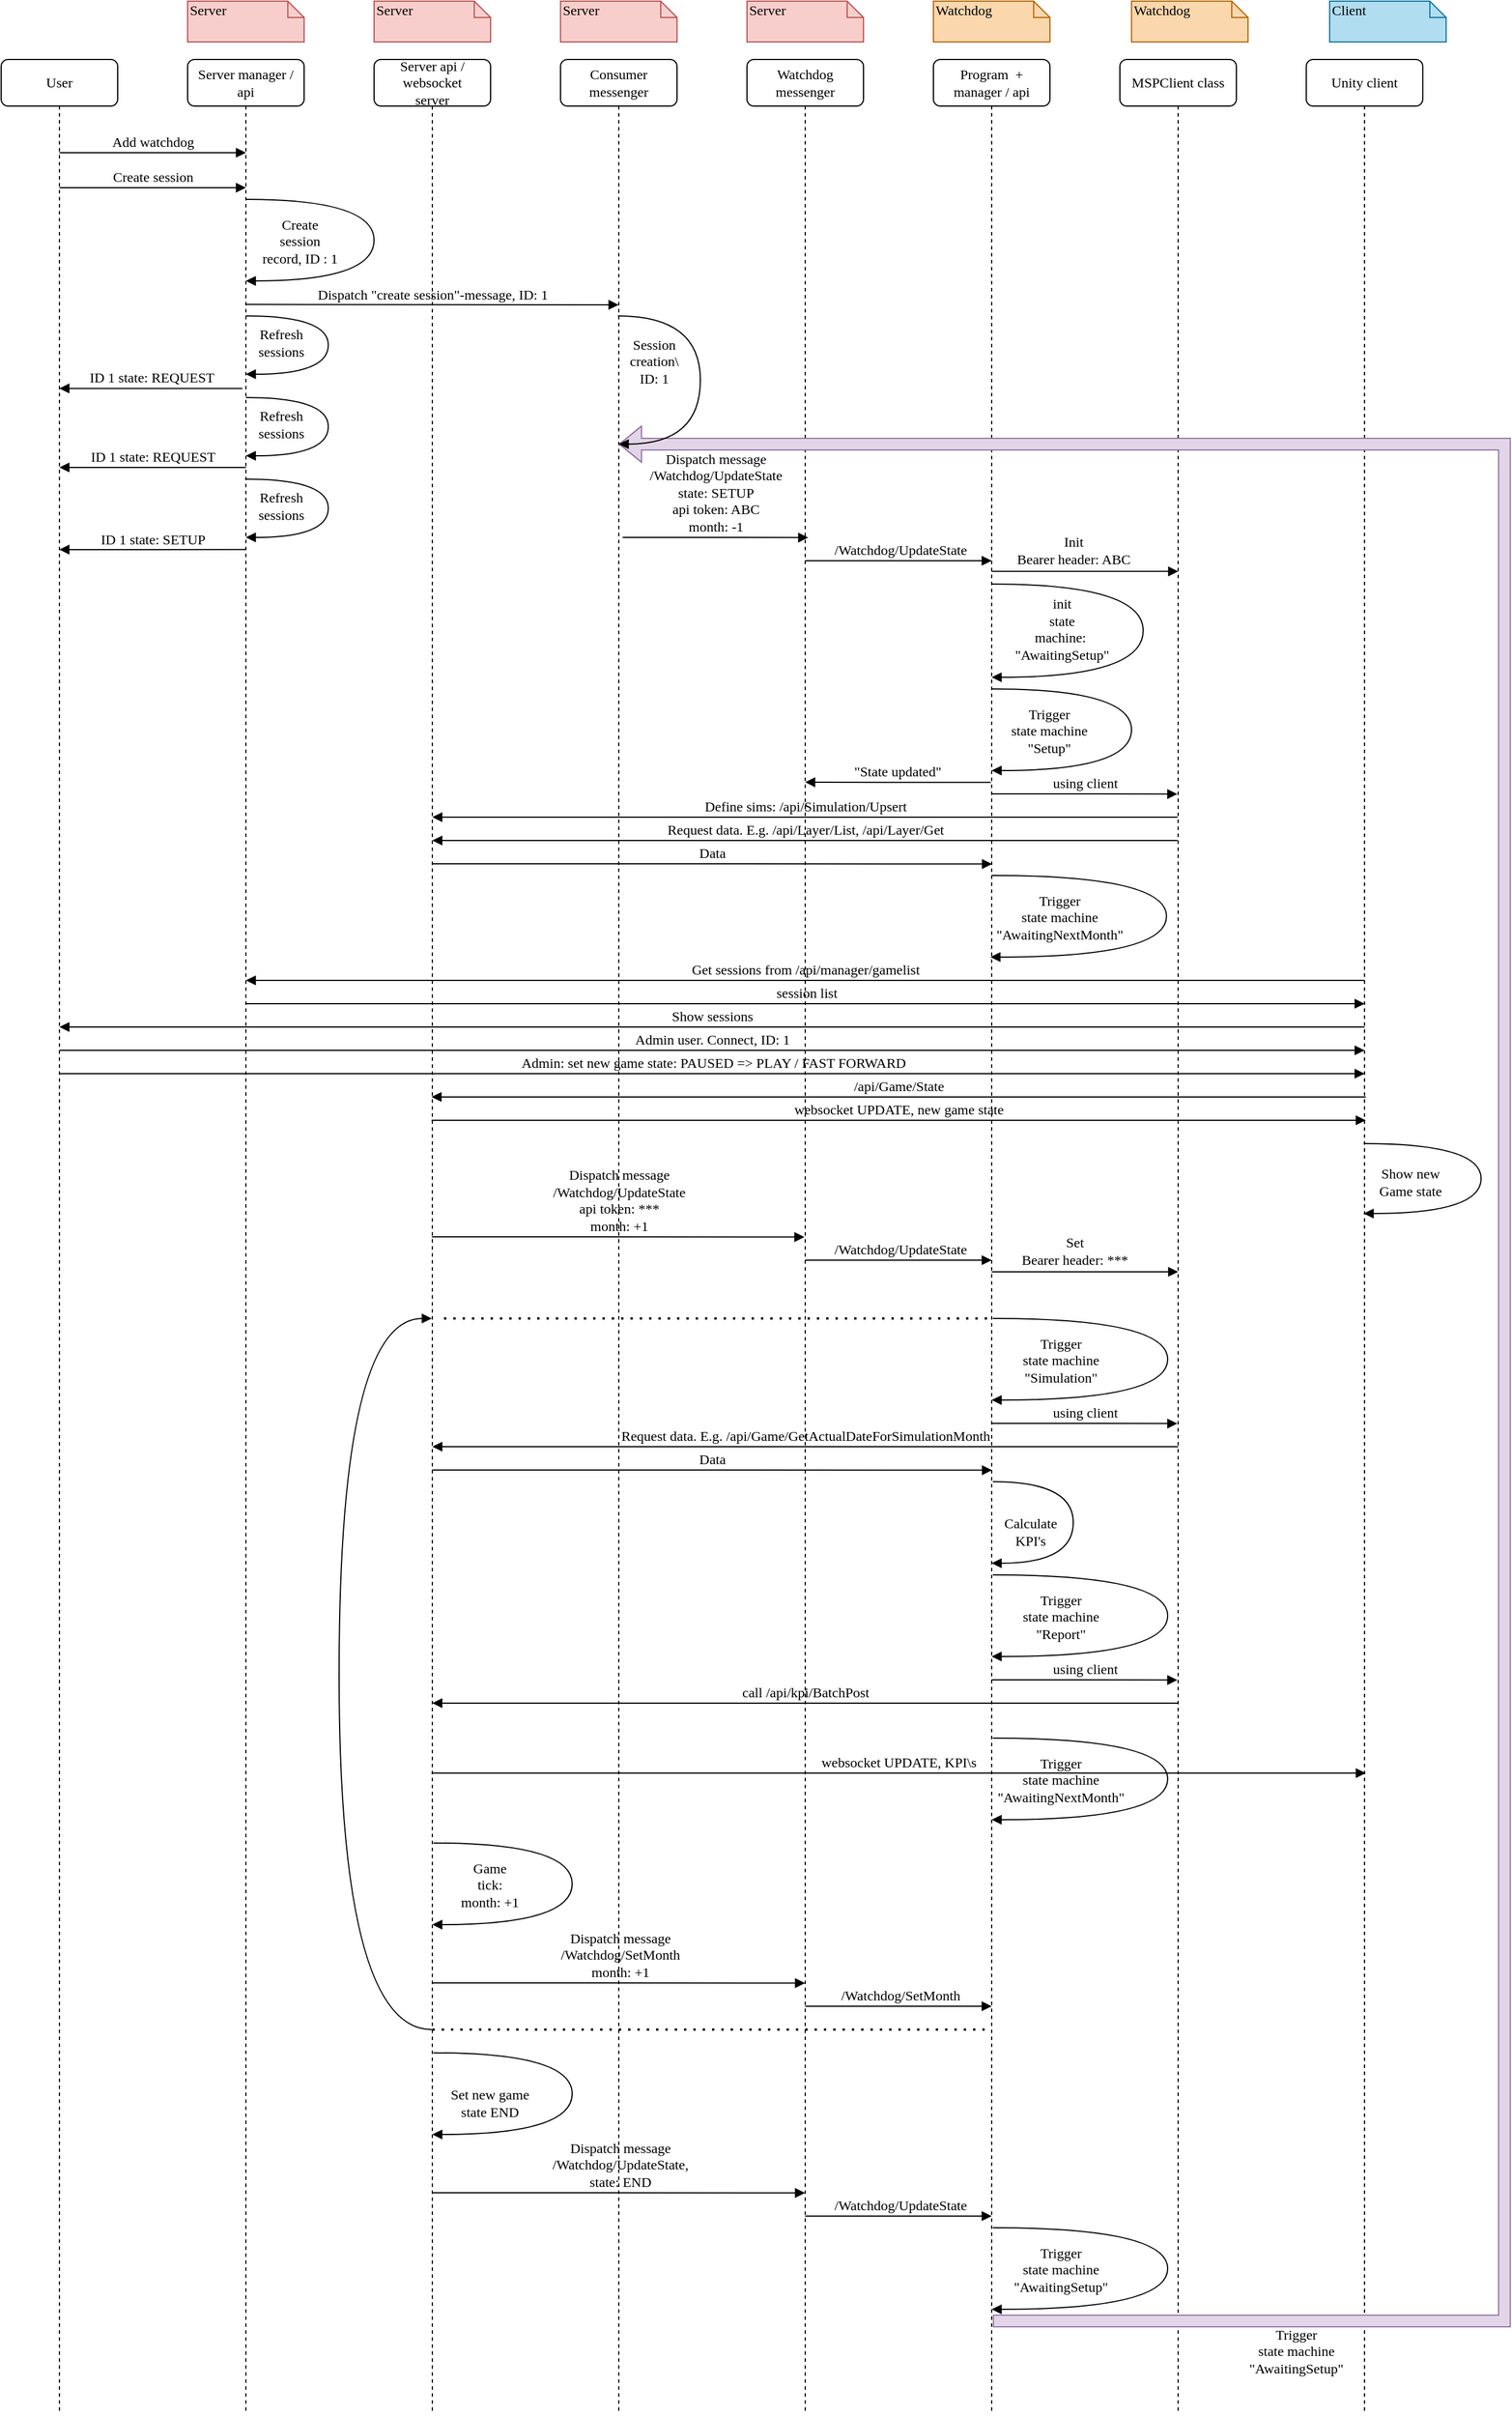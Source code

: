 <mxfile version="24.7.17">
  <diagram name="Page-1" id="13e1069c-82ec-6db2-03f1-153e76fe0fe0">
    <mxGraphModel grid="1" page="1" gridSize="10" guides="1" tooltips="1" connect="1" arrows="1" fold="1" pageScale="1" pageWidth="1100" pageHeight="850" background="none" math="0" shadow="0">
      <root>
        <mxCell id="0" />
        <mxCell id="1" parent="0" />
        <mxCell id="7baba1c4bc27f4b0-2" value="Consumer messenger" style="shape=umlLifeline;perimeter=lifelinePerimeter;whiteSpace=wrap;html=1;container=1;collapsible=0;recursiveResize=0;outlineConnect=0;rounded=1;shadow=0;comic=0;labelBackgroundColor=none;strokeWidth=1;fontFamily=Verdana;fontSize=12;align=center;" vertex="1" parent="1">
          <mxGeometry x="430" y="80" width="100" height="2020" as="geometry" />
        </mxCell>
        <mxCell id="kc0BTYQQ7WMuLZMwDxTh-56" value="&lt;div&gt;Dispatch message&lt;/div&gt;&lt;div&gt;/Watchdog/UpdateState&lt;/div&gt;&lt;div&gt;api token: ***&lt;br&gt;&lt;/div&gt;&lt;div&gt;month: +1&lt;/div&gt;" style="html=1;verticalAlign=bottom;endArrow=block;labelBackgroundColor=none;fontFamily=Verdana;fontSize=12;edgeStyle=elbowEdgeStyle;elbow=horizontal;" edge="1" parent="7baba1c4bc27f4b0-2">
          <mxGeometry x="0.004" relative="1" as="geometry">
            <mxPoint x="-110.333" y="1010" as="sourcePoint" />
            <mxPoint x="209.25" y="1010.176" as="targetPoint" />
            <mxPoint as="offset" />
            <Array as="points">
              <mxPoint x="10" y="1010" />
            </Array>
          </mxGeometry>
        </mxCell>
        <mxCell id="kc0BTYQQ7WMuLZMwDxTh-63" value="Data" style="html=1;verticalAlign=bottom;endArrow=block;labelBackgroundColor=none;fontFamily=Verdana;fontSize=12;edgeStyle=elbowEdgeStyle;elbow=horizontal;" edge="1" parent="7baba1c4bc27f4b0-2">
          <mxGeometry x="0.001" relative="1" as="geometry">
            <mxPoint x="-110" y="1210" as="sourcePoint" />
            <mxPoint x="370.25" y="1210.176" as="targetPoint" />
            <mxPoint as="offset" />
            <Array as="points">
              <mxPoint x="101" y="1210" />
            </Array>
          </mxGeometry>
        </mxCell>
        <mxCell id="kc0BTYQQ7WMuLZMwDxTh-95" value="" style="endArrow=none;dashed=1;html=1;dashPattern=1 3;strokeWidth=2;rounded=0;" edge="1" parent="7baba1c4bc27f4b0-2" target="7baba1c4bc27f4b0-3">
          <mxGeometry width="50" height="50" relative="1" as="geometry">
            <mxPoint x="-100" y="1080" as="sourcePoint" />
            <mxPoint x="240.5" y="1080" as="targetPoint" />
          </mxGeometry>
        </mxCell>
        <mxCell id="7baba1c4bc27f4b0-3" value="&lt;div&gt;Program&amp;nbsp; + manager / api&lt;/div&gt;" style="shape=umlLifeline;perimeter=lifelinePerimeter;whiteSpace=wrap;html=1;container=1;collapsible=0;recursiveResize=0;outlineConnect=0;rounded=1;shadow=0;comic=0;labelBackgroundColor=none;strokeWidth=1;fontFamily=Verdana;fontSize=12;align=center;" vertex="1" parent="1">
          <mxGeometry x="750" y="80" width="100" height="2020" as="geometry" />
        </mxCell>
        <mxCell id="kc0BTYQQ7WMuLZMwDxTh-59" value="&lt;div&gt;Trigger&lt;/div&gt;&lt;div&gt;state machine&lt;/div&gt;&lt;div&gt;&quot;Simulation&quot;&lt;br&gt;&lt;/div&gt;" style="html=1;verticalAlign=bottom;endArrow=block;labelBackgroundColor=none;fontFamily=Verdana;fontSize=12;elbow=vertical;edgeStyle=orthogonalEdgeStyle;curved=1;" edge="1" parent="7baba1c4bc27f4b0-3">
          <mxGeometry x="0.684" y="-10" relative="1" as="geometry">
            <mxPoint x="51.004" y="1079.999" as="sourcePoint" />
            <mxPoint x="50" y="1150" as="targetPoint" />
            <Array as="points">
              <mxPoint x="201.06" y="1080" />
              <mxPoint x="201.06" y="1150" />
            </Array>
            <mxPoint as="offset" />
          </mxGeometry>
        </mxCell>
        <mxCell id="7baba1c4bc27f4b0-4" value="MSPClient class" style="shape=umlLifeline;perimeter=lifelinePerimeter;whiteSpace=wrap;html=1;container=1;collapsible=0;recursiveResize=0;outlineConnect=0;rounded=1;shadow=0;comic=0;labelBackgroundColor=none;strokeWidth=1;fontFamily=Verdana;fontSize=12;align=center;" vertex="1" parent="1">
          <mxGeometry x="910" y="80" width="100" height="2020" as="geometry" />
        </mxCell>
        <mxCell id="kc0BTYQQ7WMuLZMwDxTh-48" value="using client" style="html=1;verticalAlign=bottom;endArrow=block;labelBackgroundColor=none;fontFamily=Verdana;fontSize=12;edgeStyle=elbowEdgeStyle;elbow=horizontal;" edge="1" parent="7baba1c4bc27f4b0-4">
          <mxGeometry x="0.001" relative="1" as="geometry">
            <mxPoint x="-110" y="630" as="sourcePoint" />
            <mxPoint x="49.25" y="630.176" as="targetPoint" />
            <mxPoint as="offset" />
          </mxGeometry>
        </mxCell>
        <mxCell id="kc0BTYQQ7WMuLZMwDxTh-49" value="Get sessions from /api/manager/gamelist" style="html=1;verticalAlign=bottom;endArrow=block;labelBackgroundColor=none;fontFamily=Verdana;fontSize=12;edgeStyle=elbowEdgeStyle;elbow=horizontal;" edge="1" parent="7baba1c4bc27f4b0-4" target="7baba1c4bc27f4b0-8">
          <mxGeometry x="0.001" relative="1" as="geometry">
            <mxPoint x="210" y="790" as="sourcePoint" />
            <mxPoint x="-430" y="790" as="targetPoint" />
            <mxPoint as="offset" />
            <Array as="points">
              <mxPoint x="-220" y="790" />
            </Array>
          </mxGeometry>
        </mxCell>
        <mxCell id="kc0BTYQQ7WMuLZMwDxTh-54" value="/api/Game/State" style="html=1;verticalAlign=bottom;endArrow=block;labelBackgroundColor=none;fontFamily=Verdana;fontSize=12;edgeStyle=elbowEdgeStyle;elbow=horizontal;" edge="1" parent="7baba1c4bc27f4b0-4">
          <mxGeometry x="0.001" relative="1" as="geometry">
            <mxPoint x="211" y="890" as="sourcePoint" />
            <mxPoint x="-590.676" y="890" as="targetPoint" />
            <mxPoint as="offset" />
            <Array as="points">
              <mxPoint x="-219" y="890" />
            </Array>
          </mxGeometry>
        </mxCell>
        <mxCell id="kc0BTYQQ7WMuLZMwDxTh-58" value="Set&lt;div&gt;Bearer header: ***&lt;br&gt;&lt;/div&gt;" style="html=1;verticalAlign=bottom;endArrow=block;labelBackgroundColor=none;fontFamily=Verdana;fontSize=12;edgeStyle=elbowEdgeStyle;elbow=horizontal;" edge="1" parent="7baba1c4bc27f4b0-4">
          <mxGeometry x="-0.118" y="1" relative="1" as="geometry">
            <mxPoint x="-110" y="1040" as="sourcePoint" />
            <mxPoint x="50" y="1040" as="targetPoint" />
            <mxPoint as="offset" />
          </mxGeometry>
        </mxCell>
        <mxCell id="kc0BTYQQ7WMuLZMwDxTh-64" value="&lt;div&gt;Calculate&lt;/div&gt;&lt;div&gt;KPI&#39;s&lt;/div&gt;" style="html=1;verticalAlign=bottom;endArrow=block;labelBackgroundColor=none;fontFamily=Verdana;fontSize=12;elbow=vertical;edgeStyle=orthogonalEdgeStyle;curved=1;" edge="1" parent="7baba1c4bc27f4b0-4">
          <mxGeometry x="0.683" y="-10" relative="1" as="geometry">
            <mxPoint x="-108.996" y="1219.999" as="sourcePoint" />
            <mxPoint x="-110" y="1290" as="targetPoint" />
            <Array as="points">
              <mxPoint x="-40" y="1220" />
              <mxPoint x="-40" y="1290" />
            </Array>
            <mxPoint as="offset" />
          </mxGeometry>
        </mxCell>
        <mxCell id="kc0BTYQQ7WMuLZMwDxTh-65" value="&lt;div&gt;Trigger&lt;/div&gt;&lt;div&gt;state machine&lt;/div&gt;&lt;div&gt;&quot;Report&quot;&lt;br&gt;&lt;/div&gt;" style="html=1;verticalAlign=bottom;endArrow=block;labelBackgroundColor=none;fontFamily=Verdana;fontSize=12;elbow=vertical;edgeStyle=orthogonalEdgeStyle;curved=1;" edge="1" parent="7baba1c4bc27f4b0-4">
          <mxGeometry x="0.684" y="-10" relative="1" as="geometry">
            <mxPoint x="-108.996" y="1299.999" as="sourcePoint" />
            <mxPoint x="-110" y="1370" as="targetPoint" />
            <Array as="points">
              <mxPoint x="41.06" y="1300" />
              <mxPoint x="41.06" y="1370" />
            </Array>
            <mxPoint as="offset" />
          </mxGeometry>
        </mxCell>
        <mxCell id="kc0BTYQQ7WMuLZMwDxTh-70" value="&lt;div&gt;Trigger&lt;/div&gt;&lt;div&gt;state machine&lt;/div&gt;&lt;div&gt;&quot;AwaitingNextMonth&quot;&lt;br&gt;&lt;/div&gt;" style="html=1;verticalAlign=bottom;endArrow=block;labelBackgroundColor=none;fontFamily=Verdana;fontSize=12;elbow=vertical;edgeStyle=orthogonalEdgeStyle;curved=1;" edge="1" parent="7baba1c4bc27f4b0-4">
          <mxGeometry x="0.684" y="-10" relative="1" as="geometry">
            <mxPoint x="-108.996" y="1439.999" as="sourcePoint" />
            <mxPoint x="-110" y="1510" as="targetPoint" />
            <Array as="points">
              <mxPoint x="41.06" y="1440" />
              <mxPoint x="41.06" y="1510" />
            </Array>
            <mxPoint as="offset" />
          </mxGeometry>
        </mxCell>
        <mxCell id="7baba1c4bc27f4b0-5" value="&lt;div&gt;User&lt;/div&gt;" style="shape=umlLifeline;perimeter=lifelinePerimeter;whiteSpace=wrap;html=1;container=1;collapsible=0;recursiveResize=0;outlineConnect=0;rounded=1;shadow=0;comic=0;labelBackgroundColor=none;strokeWidth=1;fontFamily=Verdana;fontSize=12;align=center;" vertex="1" parent="1">
          <mxGeometry x="-50" y="80" width="100" height="2020" as="geometry" />
        </mxCell>
        <mxCell id="7baba1c4bc27f4b0-8" value="&lt;div&gt;Server manager / api&lt;br&gt;&lt;/div&gt;" style="shape=umlLifeline;perimeter=lifelinePerimeter;whiteSpace=wrap;html=1;container=1;collapsible=0;recursiveResize=0;outlineConnect=0;rounded=1;shadow=0;comic=0;labelBackgroundColor=none;strokeWidth=1;fontFamily=Verdana;fontSize=12;align=center;" vertex="1" parent="1">
          <mxGeometry x="110" y="80" width="100" height="2020" as="geometry" />
        </mxCell>
        <mxCell id="kc0BTYQQ7WMuLZMwDxTh-1" value="Add watchdog" style="html=1;verticalAlign=bottom;endArrow=block;labelBackgroundColor=none;fontFamily=Verdana;fontSize=12;edgeStyle=elbowEdgeStyle;elbow=vertical;" edge="1" parent="7baba1c4bc27f4b0-8">
          <mxGeometry x="-0.002" relative="1" as="geometry">
            <mxPoint x="-110" y="80" as="sourcePoint" />
            <mxPoint x="50" y="80" as="targetPoint" />
            <mxPoint as="offset" />
          </mxGeometry>
        </mxCell>
        <mxCell id="kc0BTYQQ7WMuLZMwDxTh-4" value="Create session" style="html=1;verticalAlign=bottom;endArrow=block;labelBackgroundColor=none;fontFamily=Verdana;fontSize=12;edgeStyle=elbowEdgeStyle;elbow=vertical;" edge="1" parent="7baba1c4bc27f4b0-8">
          <mxGeometry relative="1" as="geometry">
            <mxPoint x="-110" y="110" as="sourcePoint" />
            <mxPoint x="50" y="110" as="targetPoint" />
            <mxPoint as="offset" />
          </mxGeometry>
        </mxCell>
        <mxCell id="kc0BTYQQ7WMuLZMwDxTh-19" value="&lt;div&gt;Refresh&lt;/div&gt;&lt;div&gt;sessions&lt;br&gt;&lt;/div&gt;" style="html=1;verticalAlign=bottom;endArrow=block;labelBackgroundColor=none;fontFamily=Verdana;fontSize=12;elbow=vertical;edgeStyle=orthogonalEdgeStyle;curved=1;" edge="1" parent="7baba1c4bc27f4b0-8">
          <mxGeometry x="0.685" y="-10" relative="1" as="geometry">
            <mxPoint x="50.004" y="219.999" as="sourcePoint" />
            <mxPoint x="50.004" y="269.999" as="targetPoint" />
            <Array as="points">
              <mxPoint x="120.68" y="219.94" />
              <mxPoint x="120.68" y="269.94" />
            </Array>
            <mxPoint as="offset" />
          </mxGeometry>
        </mxCell>
        <mxCell id="kc0BTYQQ7WMuLZMwDxTh-22" value="&lt;div&gt;Refresh&lt;/div&gt;&lt;div&gt;sessions&lt;br&gt;&lt;/div&gt;" style="html=1;verticalAlign=bottom;endArrow=block;labelBackgroundColor=none;fontFamily=Verdana;fontSize=12;elbow=vertical;edgeStyle=orthogonalEdgeStyle;curved=1;" edge="1" parent="7baba1c4bc27f4b0-8">
          <mxGeometry x="0.684" y="-10" relative="1" as="geometry">
            <mxPoint x="50.004" y="289.999" as="sourcePoint" />
            <mxPoint x="50.004" y="339.999" as="targetPoint" />
            <Array as="points">
              <mxPoint x="120.68" y="289.94" />
              <mxPoint x="120.68" y="339.94" />
            </Array>
            <mxPoint as="offset" />
          </mxGeometry>
        </mxCell>
        <mxCell id="kc0BTYQQ7WMuLZMwDxTh-25" value="ID 1 state: SETUP" style="html=1;verticalAlign=bottom;endArrow=block;labelBackgroundColor=none;fontFamily=Verdana;fontSize=12;edgeStyle=elbowEdgeStyle;elbow=vertical;" edge="1" parent="7baba1c4bc27f4b0-8">
          <mxGeometry x="-0.002" relative="1" as="geometry">
            <mxPoint x="50" y="420.41" as="sourcePoint" />
            <mxPoint x="-110" y="420.41" as="targetPoint" />
            <mxPoint as="offset" />
          </mxGeometry>
        </mxCell>
        <mxCell id="kc0BTYQQ7WMuLZMwDxTh-27" value="ID 1 state: REQUEST" style="html=1;verticalAlign=bottom;endArrow=block;labelBackgroundColor=none;fontFamily=Verdana;fontSize=12;edgeStyle=elbowEdgeStyle;elbow=horizontal;" edge="1" parent="7baba1c4bc27f4b0-8" target="7baba1c4bc27f4b0-5">
          <mxGeometry x="-0.002" relative="1" as="geometry">
            <mxPoint x="47" y="282.23" as="sourcePoint" />
            <mxPoint x="-113" y="282.23" as="targetPoint" />
            <mxPoint as="offset" />
            <Array as="points">
              <mxPoint x="-110" y="270" />
            </Array>
          </mxGeometry>
        </mxCell>
        <mxCell id="kc0BTYQQ7WMuLZMwDxTh-28" value="ID 1 state: REQUEST" style="html=1;verticalAlign=bottom;endArrow=block;labelBackgroundColor=none;fontFamily=Verdana;fontSize=12;edgeStyle=elbowEdgeStyle;elbow=vertical;" edge="1" parent="7baba1c4bc27f4b0-8">
          <mxGeometry x="-0.002" relative="1" as="geometry">
            <mxPoint x="50" y="350" as="sourcePoint" />
            <mxPoint x="-110" y="350" as="targetPoint" />
            <mxPoint as="offset" />
          </mxGeometry>
        </mxCell>
        <mxCell id="7baba1c4bc27f4b0-40" value="Server" style="shape=note;whiteSpace=wrap;html=1;size=14;verticalAlign=top;align=left;spacingTop=-6;rounded=0;shadow=0;comic=0;labelBackgroundColor=none;strokeWidth=1;fontFamily=Verdana;fontSize=12;fillColor=#f8cecc;strokeColor=#b85450;" vertex="1" parent="1">
          <mxGeometry x="110" y="30" width="100" height="35" as="geometry" />
        </mxCell>
        <mxCell id="7baba1c4bc27f4b0-41" value="Server" style="shape=note;whiteSpace=wrap;html=1;size=14;verticalAlign=top;align=left;spacingTop=-6;rounded=0;shadow=0;comic=0;labelBackgroundColor=none;strokeWidth=1;fontFamily=Verdana;fontSize=12;fillColor=#f8cecc;strokeColor=#b85450;" vertex="1" parent="1">
          <mxGeometry x="430" y="30" width="100" height="35" as="geometry" />
        </mxCell>
        <mxCell id="7baba1c4bc27f4b0-42" value="Watchdog" style="shape=note;whiteSpace=wrap;html=1;size=14;verticalAlign=top;align=left;spacingTop=-6;rounded=0;shadow=0;comic=0;labelBackgroundColor=none;strokeWidth=1;fontFamily=Verdana;fontSize=12;fillColor=#fad7ac;strokeColor=#b46504;" vertex="1" parent="1">
          <mxGeometry x="750" y="30" width="100" height="35" as="geometry" />
        </mxCell>
        <mxCell id="7baba1c4bc27f4b0-43" value="Watchdog" style="shape=note;whiteSpace=wrap;html=1;size=14;verticalAlign=top;align=left;spacingTop=-6;rounded=0;shadow=0;comic=0;labelBackgroundColor=none;strokeWidth=1;fontFamily=Verdana;fontSize=12;fillColor=#fad7ac;strokeColor=#b46504;" vertex="1" parent="1">
          <mxGeometry x="920" y="30" width="100" height="35" as="geometry" />
        </mxCell>
        <mxCell id="kc0BTYQQ7WMuLZMwDxTh-6" value="&lt;div&gt;Server api / &lt;br&gt;&lt;/div&gt;&lt;div&gt;websocket&lt;/div&gt;&lt;div&gt;server&lt;br&gt;&lt;/div&gt;" style="shape=umlLifeline;perimeter=lifelinePerimeter;whiteSpace=wrap;html=1;container=1;collapsible=0;recursiveResize=0;outlineConnect=0;rounded=1;shadow=0;comic=0;labelBackgroundColor=none;strokeWidth=1;fontFamily=Verdana;fontSize=12;align=center;" vertex="1" parent="1">
          <mxGeometry x="270" y="80" width="100" height="2020" as="geometry" />
        </mxCell>
        <mxCell id="kc0BTYQQ7WMuLZMwDxTh-12" value="Dispatch &quot;create session&quot;-message, ID: 1" style="html=1;verticalAlign=bottom;endArrow=block;labelBackgroundColor=none;fontFamily=Verdana;fontSize=12;edgeStyle=elbowEdgeStyle;elbow=vertical;" edge="1" parent="kc0BTYQQ7WMuLZMwDxTh-6">
          <mxGeometry x="0.001" relative="1" as="geometry">
            <mxPoint x="-109.75" y="210.18" as="sourcePoint" />
            <mxPoint x="209.75" y="210.356" as="targetPoint" />
            <mxPoint as="offset" />
          </mxGeometry>
        </mxCell>
        <mxCell id="kc0BTYQQ7WMuLZMwDxTh-7" value="Server" style="shape=note;whiteSpace=wrap;html=1;size=14;verticalAlign=top;align=left;spacingTop=-6;rounded=0;shadow=0;comic=0;labelBackgroundColor=none;strokeWidth=1;fontFamily=Verdana;fontSize=12;fillColor=#f8cecc;strokeColor=#b85450;" vertex="1" parent="1">
          <mxGeometry x="270" y="30" width="100" height="35" as="geometry" />
        </mxCell>
        <mxCell id="kc0BTYQQ7WMuLZMwDxTh-8" value="Watchdog messenger" style="shape=umlLifeline;perimeter=lifelinePerimeter;whiteSpace=wrap;html=1;container=1;collapsible=0;recursiveResize=0;outlineConnect=0;rounded=1;shadow=0;comic=0;labelBackgroundColor=none;strokeWidth=1;fontFamily=Verdana;fontSize=12;align=center;" vertex="1" parent="1">
          <mxGeometry x="590" y="80" width="100" height="2020" as="geometry" />
        </mxCell>
        <mxCell id="kc0BTYQQ7WMuLZMwDxTh-35" value="&quot;State updated&quot;" style="html=1;verticalAlign=bottom;endArrow=block;labelBackgroundColor=none;fontFamily=Verdana;fontSize=12;edgeStyle=elbowEdgeStyle;elbow=horizontal;" edge="1" parent="kc0BTYQQ7WMuLZMwDxTh-8">
          <mxGeometry x="0.001" relative="1" as="geometry">
            <mxPoint x="209.25" y="620.176" as="sourcePoint" />
            <mxPoint x="50" y="620" as="targetPoint" />
            <mxPoint as="offset" />
          </mxGeometry>
        </mxCell>
        <mxCell id="kc0BTYQQ7WMuLZMwDxTh-45" value="Data" style="html=1;verticalAlign=bottom;endArrow=block;labelBackgroundColor=none;fontFamily=Verdana;fontSize=12;edgeStyle=elbowEdgeStyle;elbow=horizontal;" edge="1" parent="kc0BTYQQ7WMuLZMwDxTh-8">
          <mxGeometry x="0.001" relative="1" as="geometry">
            <mxPoint x="-270" y="690" as="sourcePoint" />
            <mxPoint x="210.25" y="690.176" as="targetPoint" />
            <mxPoint as="offset" />
            <Array as="points">
              <mxPoint x="-59" y="690" />
            </Array>
          </mxGeometry>
        </mxCell>
        <mxCell id="kc0BTYQQ7WMuLZMwDxTh-50" value="session list" style="html=1;verticalAlign=bottom;endArrow=block;labelBackgroundColor=none;fontFamily=Verdana;fontSize=12;edgeStyle=elbowEdgeStyle;elbow=horizontal;" edge="1" parent="kc0BTYQQ7WMuLZMwDxTh-8">
          <mxGeometry x="0.001" relative="1" as="geometry">
            <mxPoint x="-430" y="810" as="sourcePoint" />
            <mxPoint x="530" y="810" as="targetPoint" />
            <mxPoint as="offset" />
            <Array as="points">
              <mxPoint x="100" y="810" />
            </Array>
          </mxGeometry>
        </mxCell>
        <mxCell id="kc0BTYQQ7WMuLZMwDxTh-57" value="&amp;nbsp;/Watchdog/UpdateState" style="html=1;verticalAlign=bottom;endArrow=block;labelBackgroundColor=none;fontFamily=Verdana;fontSize=12;edgeStyle=elbowEdgeStyle;elbow=vertical;" edge="1" parent="kc0BTYQQ7WMuLZMwDxTh-8">
          <mxGeometry relative="1" as="geometry">
            <mxPoint x="50" y="1030" as="sourcePoint" />
            <mxPoint x="210" y="1030" as="targetPoint" />
            <mxPoint as="offset" />
          </mxGeometry>
        </mxCell>
        <mxCell id="kc0BTYQQ7WMuLZMwDxTh-9" value="Unity client" style="shape=umlLifeline;perimeter=lifelinePerimeter;whiteSpace=wrap;html=1;container=1;collapsible=0;recursiveResize=0;outlineConnect=0;rounded=1;shadow=0;comic=0;labelBackgroundColor=none;strokeWidth=1;fontFamily=Verdana;fontSize=12;align=center;" vertex="1" parent="1">
          <mxGeometry x="1069.94" y="80" width="100" height="2020" as="geometry" />
        </mxCell>
        <mxCell id="kc0BTYQQ7WMuLZMwDxTh-10" value="Server" style="shape=note;whiteSpace=wrap;html=1;size=14;verticalAlign=top;align=left;spacingTop=-6;rounded=0;shadow=0;comic=0;labelBackgroundColor=none;strokeWidth=1;fontFamily=Verdana;fontSize=12;fillColor=#f8cecc;strokeColor=#b85450;" vertex="1" parent="1">
          <mxGeometry x="590" y="30" width="100" height="35" as="geometry" />
        </mxCell>
        <mxCell id="kc0BTYQQ7WMuLZMwDxTh-11" value="Client" style="shape=note;whiteSpace=wrap;html=1;size=14;verticalAlign=top;align=left;spacingTop=-6;rounded=0;shadow=0;comic=0;labelBackgroundColor=none;strokeWidth=1;fontFamily=Verdana;fontSize=12;fillColor=#b1ddf0;strokeColor=#10739e;" vertex="1" parent="1">
          <mxGeometry x="1090" y="30" width="100" height="35" as="geometry" />
        </mxCell>
        <mxCell id="kc0BTYQQ7WMuLZMwDxTh-24" value="&lt;div&gt;Refresh&lt;/div&gt;&lt;div&gt;sessions&lt;br&gt;&lt;/div&gt;" style="html=1;verticalAlign=bottom;endArrow=block;labelBackgroundColor=none;fontFamily=Verdana;fontSize=12;elbow=vertical;edgeStyle=orthogonalEdgeStyle;curved=1;" edge="1" parent="1">
          <mxGeometry x="0.685" y="-10" relative="1" as="geometry">
            <mxPoint x="160.004" y="439.999" as="sourcePoint" />
            <mxPoint x="160.004" y="489.999" as="targetPoint" />
            <Array as="points">
              <mxPoint x="230.68" y="439.94" />
              <mxPoint x="230.68" y="489.94" />
            </Array>
            <mxPoint as="offset" />
          </mxGeometry>
        </mxCell>
        <mxCell id="kc0BTYQQ7WMuLZMwDxTh-31" value="&lt;div&gt;Create&lt;/div&gt;&lt;div&gt;session&lt;/div&gt;&lt;div&gt;record, ID : 1&lt;/div&gt;" style="html=1;verticalAlign=bottom;endArrow=block;labelBackgroundColor=none;fontFamily=Verdana;fontSize=12;elbow=vertical;edgeStyle=orthogonalEdgeStyle;curved=1;" edge="1" parent="1" target="7baba1c4bc27f4b0-8">
          <mxGeometry x="0.682" y="-10" relative="1" as="geometry">
            <mxPoint x="160.004" y="199.999" as="sourcePoint" />
            <mxPoint x="160.004" y="249.999" as="targetPoint" />
            <Array as="points">
              <mxPoint x="270" y="200" />
              <mxPoint x="270" y="270" />
            </Array>
            <mxPoint as="offset" />
          </mxGeometry>
        </mxCell>
        <mxCell id="kc0BTYQQ7WMuLZMwDxTh-32" value="&lt;div&gt;Dispatch message&lt;/div&gt;&lt;div&gt;/Watchdog/UpdateState&lt;/div&gt;&lt;div&gt;state: SETUP&lt;/div&gt;&lt;div&gt;api token: ABC&lt;/div&gt;&lt;div&gt;month: -1&lt;br&gt;&lt;/div&gt;" style="html=1;verticalAlign=bottom;endArrow=block;labelBackgroundColor=none;fontFamily=Verdana;fontSize=12;edgeStyle=elbowEdgeStyle;elbow=horizontal;" edge="1" parent="1">
          <mxGeometry x="0.004" relative="1" as="geometry">
            <mxPoint x="483.25" y="490" as="sourcePoint" />
            <mxPoint x="642.5" y="490.176" as="targetPoint" />
            <mxPoint as="offset" />
          </mxGeometry>
        </mxCell>
        <mxCell id="kc0BTYQQ7WMuLZMwDxTh-33" value="&amp;nbsp;/Watchdog/UpdateState" style="html=1;verticalAlign=bottom;endArrow=block;labelBackgroundColor=none;fontFamily=Verdana;fontSize=12;edgeStyle=elbowEdgeStyle;elbow=vertical;" edge="1" parent="1">
          <mxGeometry relative="1" as="geometry">
            <mxPoint x="640" y="510" as="sourcePoint" />
            <mxPoint x="800" y="510" as="targetPoint" />
            <mxPoint as="offset" />
          </mxGeometry>
        </mxCell>
        <mxCell id="kc0BTYQQ7WMuLZMwDxTh-34" value="&lt;div&gt;Init&lt;/div&gt;&lt;div&gt;Bearer header: ABC&lt;br&gt;&lt;/div&gt;" style="html=1;verticalAlign=bottom;endArrow=block;labelBackgroundColor=none;fontFamily=Verdana;fontSize=12;edgeStyle=elbowEdgeStyle;elbow=horizontal;" edge="1" parent="1">
          <mxGeometry x="-0.124" y="1" relative="1" as="geometry">
            <mxPoint x="800" y="519.18" as="sourcePoint" />
            <mxPoint x="960" y="519.18" as="targetPoint" />
            <mxPoint as="offset" />
          </mxGeometry>
        </mxCell>
        <mxCell id="kc0BTYQQ7WMuLZMwDxTh-36" value="&lt;div&gt;init &lt;br&gt;&lt;/div&gt;&lt;div&gt;state&lt;/div&gt;&lt;div&gt;machine:&amp;nbsp;&lt;/div&gt;&lt;div&gt;&quot;AwaitingSetup&quot;&lt;br&gt;&lt;/div&gt;" style="html=1;verticalAlign=bottom;endArrow=block;labelBackgroundColor=none;fontFamily=Verdana;fontSize=12;elbow=vertical;edgeStyle=orthogonalEdgeStyle;curved=1;" edge="1" parent="1" target="7baba1c4bc27f4b0-3">
          <mxGeometry x="0.647" y="-10" relative="1" as="geometry">
            <mxPoint x="800.004" y="529.999" as="sourcePoint" />
            <mxPoint x="800.004" y="579.999" as="targetPoint" />
            <Array as="points">
              <mxPoint x="930" y="530" />
              <mxPoint x="930" y="610" />
            </Array>
            <mxPoint as="offset" />
          </mxGeometry>
        </mxCell>
        <mxCell id="kc0BTYQQ7WMuLZMwDxTh-39" value="&lt;div&gt;Trigger&lt;/div&gt;&lt;div&gt;state machine&lt;/div&gt;&lt;div&gt;&quot;Setup&quot;&lt;br&gt;&lt;/div&gt;" style="html=1;verticalAlign=bottom;endArrow=block;labelBackgroundColor=none;fontFamily=Verdana;fontSize=12;elbow=vertical;edgeStyle=orthogonalEdgeStyle;curved=1;" edge="1" parent="1" target="7baba1c4bc27f4b0-3">
          <mxGeometry x="0.681" y="-10" relative="1" as="geometry">
            <mxPoint x="800.004" y="619.999" as="sourcePoint" />
            <mxPoint x="800.004" y="669.999" as="targetPoint" />
            <Array as="points">
              <mxPoint x="920" y="620" />
              <mxPoint x="920" y="690" />
            </Array>
            <mxPoint as="offset" />
          </mxGeometry>
        </mxCell>
        <mxCell id="kc0BTYQQ7WMuLZMwDxTh-41" value="Request data. E.g. /api/Layer/List, /api/Layer/Get" style="html=1;verticalAlign=bottom;endArrow=block;labelBackgroundColor=none;fontFamily=Verdana;fontSize=12;edgeStyle=elbowEdgeStyle;elbow=horizontal;" edge="1" parent="1" source="7baba1c4bc27f4b0-4">
          <mxGeometry x="0.001" relative="1" as="geometry">
            <mxPoint x="800.25" y="750.176" as="sourcePoint" />
            <mxPoint x="320" y="750" as="targetPoint" />
            <mxPoint as="offset" />
            <Array as="points">
              <mxPoint x="531" y="750" />
            </Array>
          </mxGeometry>
        </mxCell>
        <mxCell id="kc0BTYQQ7WMuLZMwDxTh-47" value="&lt;div&gt;Trigger&lt;/div&gt;&lt;div&gt;state machine&lt;/div&gt;&lt;div&gt;&quot;AwaitingNextMonth&quot;&lt;br&gt;&lt;/div&gt;" style="html=1;verticalAlign=bottom;endArrow=block;labelBackgroundColor=none;fontFamily=Verdana;fontSize=12;elbow=vertical;edgeStyle=orthogonalEdgeStyle;curved=1;" edge="1" parent="1">
          <mxGeometry x="0.684" y="-10" relative="1" as="geometry">
            <mxPoint x="799.944" y="779.999" as="sourcePoint" />
            <mxPoint x="798.94" y="850" as="targetPoint" />
            <Array as="points">
              <mxPoint x="950" y="780" />
              <mxPoint x="950" y="850" />
            </Array>
            <mxPoint as="offset" />
          </mxGeometry>
        </mxCell>
        <mxCell id="kc0BTYQQ7WMuLZMwDxTh-40" value="Define sims: /api/Simulation/Upsert" style="html=1;verticalAlign=bottom;endArrow=block;labelBackgroundColor=none;fontFamily=Verdana;fontSize=12;edgeStyle=elbowEdgeStyle;elbow=horizontal;" edge="1" parent="1" source="7baba1c4bc27f4b0-4" target="kc0BTYQQ7WMuLZMwDxTh-6">
          <mxGeometry x="0.001" relative="1" as="geometry">
            <mxPoint x="799.25" y="730.176" as="sourcePoint" />
            <mxPoint x="640" y="730" as="targetPoint" />
            <mxPoint as="offset" />
            <Array as="points">
              <mxPoint x="530" y="730" />
            </Array>
          </mxGeometry>
        </mxCell>
        <mxCell id="kc0BTYQQ7WMuLZMwDxTh-51" value="Show sessions" style="html=1;verticalAlign=bottom;endArrow=block;labelBackgroundColor=none;fontFamily=Verdana;fontSize=12;edgeStyle=elbowEdgeStyle;elbow=horizontal;" edge="1" parent="1" target="7baba1c4bc27f4b0-5">
          <mxGeometry x="0.001" relative="1" as="geometry">
            <mxPoint x="1120" y="910" as="sourcePoint" />
            <mxPoint x="160" y="910" as="targetPoint" />
            <mxPoint as="offset" />
            <Array as="points">
              <mxPoint x="690" y="910" />
            </Array>
          </mxGeometry>
        </mxCell>
        <mxCell id="kc0BTYQQ7WMuLZMwDxTh-52" value="Admin user. Connect, ID: 1" style="html=1;verticalAlign=bottom;endArrow=block;labelBackgroundColor=none;fontFamily=Verdana;fontSize=12;edgeStyle=elbowEdgeStyle;elbow=horizontal;" edge="1" parent="1">
          <mxGeometry relative="1" as="geometry">
            <mxPoint y="930" as="sourcePoint" />
            <mxPoint x="1120" y="930" as="targetPoint" />
            <mxPoint as="offset" />
            <Array as="points">
              <mxPoint x="690" y="930" />
            </Array>
          </mxGeometry>
        </mxCell>
        <mxCell id="kc0BTYQQ7WMuLZMwDxTh-53" value="&lt;div&gt;&lt;br&gt;&lt;/div&gt;&lt;div&gt;&lt;br&gt;&lt;/div&gt;&lt;div&gt;Show new&lt;br&gt;&lt;/div&gt;&lt;div&gt;Game state&lt;/div&gt;" style="html=1;verticalAlign=bottom;endArrow=block;labelBackgroundColor=none;fontFamily=Verdana;fontSize=12;elbow=vertical;edgeStyle=orthogonalEdgeStyle;curved=1;" edge="1" parent="1">
          <mxGeometry x="0.695" y="-10" relative="1" as="geometry">
            <mxPoint x="1119.274" y="1009.999" as="sourcePoint" />
            <mxPoint x="1119.264" y="1070" as="targetPoint" />
            <Array as="points">
              <mxPoint x="1220" y="1010" />
              <mxPoint x="1220" y="1070" />
            </Array>
            <mxPoint as="offset" />
          </mxGeometry>
        </mxCell>
        <mxCell id="kc0BTYQQ7WMuLZMwDxTh-60" value="using client" style="html=1;verticalAlign=bottom;endArrow=block;labelBackgroundColor=none;fontFamily=Verdana;fontSize=12;edgeStyle=elbowEdgeStyle;elbow=horizontal;" edge="1" parent="1">
          <mxGeometry x="0.001" relative="1" as="geometry">
            <mxPoint x="800" y="1250" as="sourcePoint" />
            <mxPoint x="959.25" y="1250.176" as="targetPoint" />
            <mxPoint as="offset" />
          </mxGeometry>
        </mxCell>
        <mxCell id="kc0BTYQQ7WMuLZMwDxTh-61" value="Request data. E.g. /api/Game/GetActualDateForSimulationMonth" style="html=1;verticalAlign=bottom;endArrow=block;labelBackgroundColor=none;fontFamily=Verdana;fontSize=12;edgeStyle=elbowEdgeStyle;elbow=horizontal;" edge="1" parent="1">
          <mxGeometry x="0.001" relative="1" as="geometry">
            <mxPoint x="960" y="1270" as="sourcePoint" />
            <mxPoint x="320" y="1270" as="targetPoint" />
            <mxPoint as="offset" />
            <Array as="points">
              <mxPoint x="531" y="1270" />
            </Array>
          </mxGeometry>
        </mxCell>
        <mxCell id="kc0BTYQQ7WMuLZMwDxTh-67" value="using client" style="html=1;verticalAlign=bottom;endArrow=block;labelBackgroundColor=none;fontFamily=Verdana;fontSize=12;edgeStyle=elbowEdgeStyle;elbow=horizontal;" edge="1" parent="1">
          <mxGeometry x="0.001" relative="1" as="geometry">
            <mxPoint x="800" y="1470" as="sourcePoint" />
            <mxPoint x="959.25" y="1470.176" as="targetPoint" />
            <mxPoint as="offset" />
          </mxGeometry>
        </mxCell>
        <mxCell id="kc0BTYQQ7WMuLZMwDxTh-68" value="call /api/kpi/BatchPost" style="html=1;verticalAlign=bottom;endArrow=block;labelBackgroundColor=none;fontFamily=Verdana;fontSize=12;edgeStyle=elbowEdgeStyle;elbow=horizontal;" edge="1" parent="1">
          <mxGeometry x="0.001" relative="1" as="geometry">
            <mxPoint x="960" y="1490" as="sourcePoint" />
            <mxPoint x="320" y="1490" as="targetPoint" />
            <mxPoint as="offset" />
            <Array as="points">
              <mxPoint x="531" y="1490" />
            </Array>
          </mxGeometry>
        </mxCell>
        <mxCell id="kc0BTYQQ7WMuLZMwDxTh-72" value="&lt;div&gt;Admin: set new game state: PAUSED =&amp;gt; PLAY / FAST FORWARD&lt;br&gt;&lt;/div&gt;" style="html=1;verticalAlign=bottom;endArrow=block;labelBackgroundColor=none;fontFamily=Verdana;fontSize=12;edgeStyle=elbowEdgeStyle;elbow=horizontal;" edge="1" parent="1">
          <mxGeometry x="0.001" relative="1" as="geometry">
            <mxPoint y="950" as="sourcePoint" />
            <mxPoint x="1120" y="950" as="targetPoint" />
            <mxPoint as="offset" />
            <Array as="points">
              <mxPoint x="690" y="950" />
            </Array>
          </mxGeometry>
        </mxCell>
        <mxCell id="kc0BTYQQ7WMuLZMwDxTh-75" value="websocket UPDATE, new game state" style="html=1;verticalAlign=bottom;endArrow=block;labelBackgroundColor=none;fontFamily=Verdana;fontSize=12;edgeStyle=elbowEdgeStyle;elbow=horizontal;" edge="1" parent="1">
          <mxGeometry x="0.0" relative="1" as="geometry">
            <mxPoint x="319.324" y="990" as="sourcePoint" />
            <mxPoint x="1121" y="990" as="targetPoint" />
            <mxPoint as="offset" />
            <Array as="points">
              <mxPoint x="691" y="990" />
            </Array>
          </mxGeometry>
        </mxCell>
        <mxCell id="kc0BTYQQ7WMuLZMwDxTh-77" value="websocket UPDATE, KPI\s" style="html=1;verticalAlign=bottom;endArrow=block;labelBackgroundColor=none;fontFamily=Verdana;fontSize=12;edgeStyle=elbowEdgeStyle;elbow=horizontal;" edge="1" parent="1">
          <mxGeometry x="0.001" relative="1" as="geometry">
            <mxPoint x="319.324" y="1550" as="sourcePoint" />
            <mxPoint x="1121" y="1550" as="targetPoint" />
            <mxPoint as="offset" />
            <Array as="points">
              <mxPoint x="691" y="1550" />
            </Array>
          </mxGeometry>
        </mxCell>
        <mxCell id="kc0BTYQQ7WMuLZMwDxTh-89" value="&lt;div&gt;Game&lt;/div&gt;&lt;div&gt;tick:&lt;/div&gt;&lt;div&gt;month: +1&lt;br&gt;&lt;/div&gt;" style="html=1;verticalAlign=bottom;endArrow=block;labelBackgroundColor=none;fontFamily=Verdana;fontSize=12;elbow=vertical;edgeStyle=orthogonalEdgeStyle;curved=1;" edge="1" parent="1">
          <mxGeometry x="0.683" y="-10" relative="1" as="geometry">
            <mxPoint x="321.004" y="1609.999" as="sourcePoint" />
            <mxPoint x="320" y="1680" as="targetPoint" />
            <Array as="points">
              <mxPoint x="440" y="1610" />
              <mxPoint x="440" y="1680" />
            </Array>
            <mxPoint as="offset" />
          </mxGeometry>
        </mxCell>
        <mxCell id="kc0BTYQQ7WMuLZMwDxTh-91" value="" style="html=1;verticalAlign=bottom;endArrow=block;labelBackgroundColor=none;fontFamily=Verdana;fontSize=12;elbow=vertical;edgeStyle=orthogonalEdgeStyle;curved=1;" edge="1" parent="1" source="kc0BTYQQ7WMuLZMwDxTh-6" target="kc0BTYQQ7WMuLZMwDxTh-6">
          <mxGeometry x="-0.066" y="-40" relative="1" as="geometry">
            <mxPoint x="320" y="1750" as="sourcePoint" />
            <mxPoint x="319.5" y="1140" as="targetPoint" />
            <Array as="points">
              <mxPoint x="240" y="1770" />
              <mxPoint x="240" y="1160" />
            </Array>
            <mxPoint as="offset" />
          </mxGeometry>
        </mxCell>
        <mxCell id="kc0BTYQQ7WMuLZMwDxTh-92" value="&lt;div&gt;Set new game&lt;/div&gt;&lt;div&gt;state END&lt;br&gt;&lt;/div&gt;" style="html=1;verticalAlign=bottom;endArrow=block;labelBackgroundColor=none;fontFamily=Verdana;fontSize=12;elbow=vertical;edgeStyle=orthogonalEdgeStyle;curved=1;" edge="1" parent="1">
          <mxGeometry x="0.683" y="-10" relative="1" as="geometry">
            <mxPoint x="321.004" y="1789.999" as="sourcePoint" />
            <mxPoint x="320" y="1860" as="targetPoint" />
            <Array as="points">
              <mxPoint x="440" y="1790" />
              <mxPoint x="440" y="1860" />
            </Array>
            <mxPoint as="offset" />
          </mxGeometry>
        </mxCell>
        <mxCell id="kc0BTYQQ7WMuLZMwDxTh-93" value="&lt;div&gt;Dispatch message&lt;/div&gt;&lt;div&gt;/Watchdog/SetMonth&lt;/div&gt;&lt;div&gt;month: +1&lt;/div&gt;" style="html=1;verticalAlign=bottom;endArrow=block;labelBackgroundColor=none;fontFamily=Verdana;fontSize=12;edgeStyle=elbowEdgeStyle;elbow=horizontal;" edge="1" parent="1">
          <mxGeometry x="0.004" relative="1" as="geometry">
            <mxPoint x="320.207" y="1730" as="sourcePoint" />
            <mxPoint x="639.79" y="1730.176" as="targetPoint" />
            <mxPoint as="offset" />
            <Array as="points">
              <mxPoint x="440.54" y="1730" />
            </Array>
          </mxGeometry>
        </mxCell>
        <mxCell id="kc0BTYQQ7WMuLZMwDxTh-94" value="&amp;nbsp;/Watchdog/SetMonth" style="html=1;verticalAlign=bottom;endArrow=block;labelBackgroundColor=none;fontFamily=Verdana;fontSize=12;edgeStyle=elbowEdgeStyle;elbow=vertical;" edge="1" parent="1">
          <mxGeometry relative="1" as="geometry">
            <mxPoint x="640" y="1750" as="sourcePoint" />
            <mxPoint x="800" y="1750" as="targetPoint" />
            <mxPoint as="offset" />
          </mxGeometry>
        </mxCell>
        <mxCell id="kc0BTYQQ7WMuLZMwDxTh-96" value="" style="endArrow=none;dashed=1;html=1;dashPattern=1 3;strokeWidth=2;rounded=0;" edge="1" parent="1" target="7baba1c4bc27f4b0-3">
          <mxGeometry width="50" height="50" relative="1" as="geometry">
            <mxPoint x="320" y="1770" as="sourcePoint" />
            <mxPoint x="660" y="1520" as="targetPoint" />
          </mxGeometry>
        </mxCell>
        <mxCell id="kc0BTYQQ7WMuLZMwDxTh-97" value="&lt;div&gt;Dispatch message&lt;/div&gt;&lt;div&gt;/Watchdog/UpdateState,&lt;/div&gt;&lt;div&gt;state: END&lt;br&gt;&lt;/div&gt;" style="html=1;verticalAlign=bottom;endArrow=block;labelBackgroundColor=none;fontFamily=Verdana;fontSize=12;edgeStyle=elbowEdgeStyle;elbow=horizontal;" edge="1" parent="1">
          <mxGeometry x="0.004" relative="1" as="geometry">
            <mxPoint x="320.207" y="1910" as="sourcePoint" />
            <mxPoint x="639.79" y="1910.176" as="targetPoint" />
            <mxPoint as="offset" />
            <Array as="points">
              <mxPoint x="440.54" y="1910" />
            </Array>
          </mxGeometry>
        </mxCell>
        <mxCell id="kc0BTYQQ7WMuLZMwDxTh-98" value="&amp;nbsp;/Watchdog/UpdateState" style="html=1;verticalAlign=bottom;endArrow=block;labelBackgroundColor=none;fontFamily=Verdana;fontSize=12;edgeStyle=elbowEdgeStyle;elbow=vertical;" edge="1" parent="1">
          <mxGeometry relative="1" as="geometry">
            <mxPoint x="640" y="1930" as="sourcePoint" />
            <mxPoint x="800" y="1930" as="targetPoint" />
            <mxPoint as="offset" />
          </mxGeometry>
        </mxCell>
        <mxCell id="kc0BTYQQ7WMuLZMwDxTh-99" value="&lt;div&gt;Trigger&lt;/div&gt;&lt;div&gt;state machine&lt;/div&gt;&lt;div&gt;&quot;AwaitingSetup&quot;&lt;br&gt;&lt;/div&gt;" style="html=1;verticalAlign=bottom;endArrow=block;labelBackgroundColor=none;fontFamily=Verdana;fontSize=12;elbow=vertical;edgeStyle=orthogonalEdgeStyle;curved=1;" edge="1" parent="1">
          <mxGeometry x="0.684" y="-10" relative="1" as="geometry">
            <mxPoint x="801.004" y="1939.999" as="sourcePoint" />
            <mxPoint x="800" y="2010" as="targetPoint" />
            <Array as="points">
              <mxPoint x="951.06" y="1940" />
              <mxPoint x="951.06" y="2010" />
            </Array>
            <mxPoint as="offset" />
          </mxGeometry>
        </mxCell>
        <mxCell id="kc0BTYQQ7WMuLZMwDxTh-100" value="&lt;div&gt;Trigger&lt;/div&gt;&lt;div&gt;state machine&lt;/div&gt;&lt;div&gt;&quot;AwaitingSetup&quot;&lt;br&gt;&lt;/div&gt;" style="html=1;verticalAlign=bottom;endArrow=block;labelBackgroundColor=none;fontFamily=Verdana;fontSize=12;elbow=vertical;edgeStyle=orthogonalEdgeStyle;curved=0;rounded=0;shape=flexArrow;fillColor=#e1d5e7;strokeColor=#9673a6;" edge="1" parent="1" target="7baba1c4bc27f4b0-2">
          <mxGeometry x="-0.815" y="-50" relative="1" as="geometry">
            <mxPoint x="801.004" y="2019.999" as="sourcePoint" />
            <mxPoint x="800" y="2090" as="targetPoint" />
            <Array as="points">
              <mxPoint x="1240" y="2020" />
              <mxPoint x="1240" y="410" />
            </Array>
            <mxPoint as="offset" />
          </mxGeometry>
        </mxCell>
        <mxCell id="kc0BTYQQ7WMuLZMwDxTh-16" value="&lt;div&gt;Session&lt;/div&gt;&lt;div&gt;creation\&lt;/div&gt;&lt;div&gt;ID: 1&lt;br&gt;&lt;/div&gt;" style="html=1;verticalAlign=bottom;endArrow=block;labelBackgroundColor=none;fontFamily=Verdana;fontSize=12;elbow=vertical;edgeStyle=orthogonalEdgeStyle;curved=1;" edge="1" parent="1" target="7baba1c4bc27f4b0-2">
          <mxGeometry x="0.071" y="-40" relative="1" as="geometry">
            <mxPoint x="479.324" y="300.059" as="sourcePoint" />
            <mxPoint x="479.324" y="420.059" as="targetPoint" />
            <Array as="points">
              <mxPoint x="550" y="300" />
              <mxPoint x="550" y="410" />
            </Array>
            <mxPoint as="offset" />
          </mxGeometry>
        </mxCell>
      </root>
    </mxGraphModel>
  </diagram>
</mxfile>
